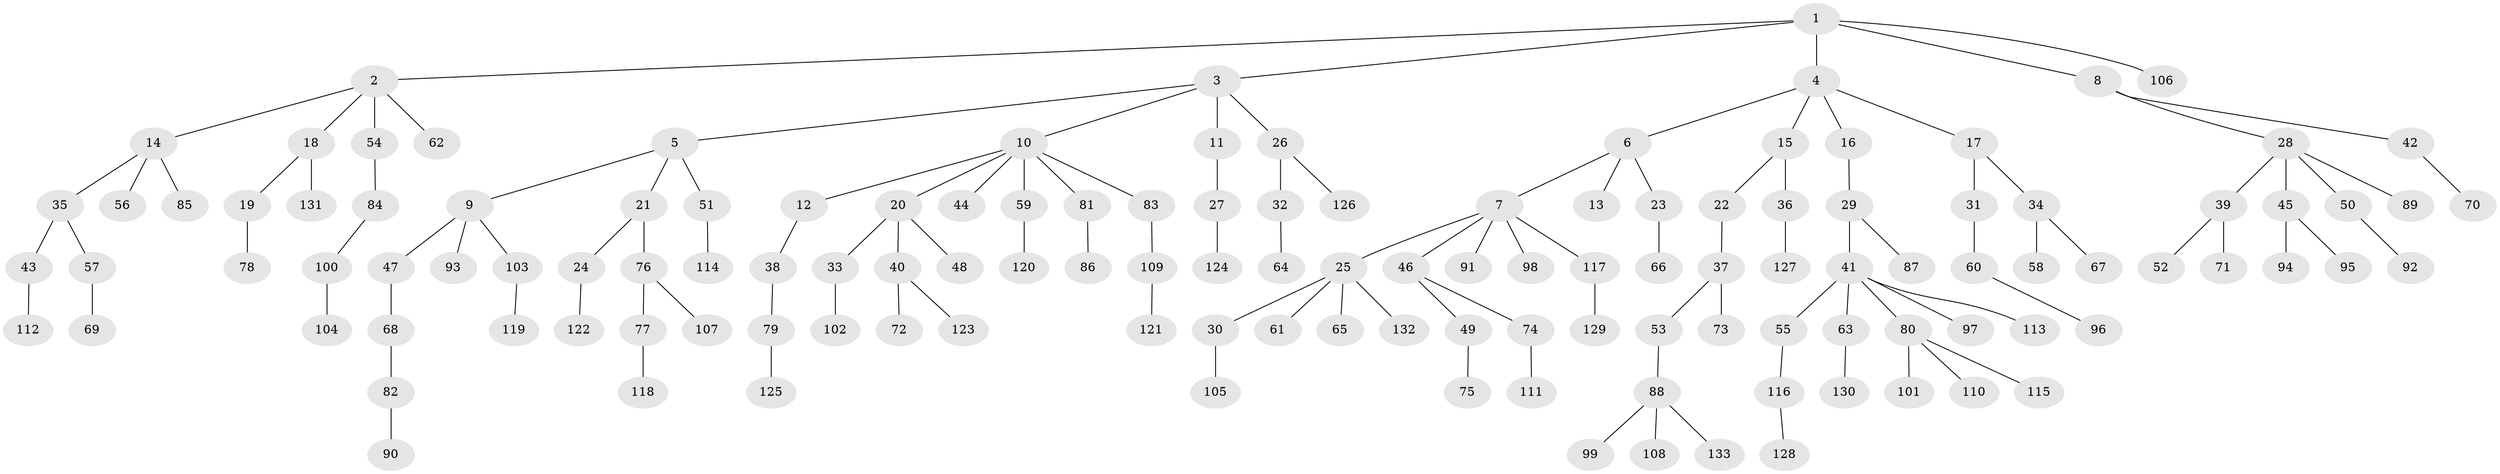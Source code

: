 // Generated by graph-tools (version 1.1) at 2025/11/02/27/25 16:11:27]
// undirected, 133 vertices, 132 edges
graph export_dot {
graph [start="1"]
  node [color=gray90,style=filled];
  1;
  2;
  3;
  4;
  5;
  6;
  7;
  8;
  9;
  10;
  11;
  12;
  13;
  14;
  15;
  16;
  17;
  18;
  19;
  20;
  21;
  22;
  23;
  24;
  25;
  26;
  27;
  28;
  29;
  30;
  31;
  32;
  33;
  34;
  35;
  36;
  37;
  38;
  39;
  40;
  41;
  42;
  43;
  44;
  45;
  46;
  47;
  48;
  49;
  50;
  51;
  52;
  53;
  54;
  55;
  56;
  57;
  58;
  59;
  60;
  61;
  62;
  63;
  64;
  65;
  66;
  67;
  68;
  69;
  70;
  71;
  72;
  73;
  74;
  75;
  76;
  77;
  78;
  79;
  80;
  81;
  82;
  83;
  84;
  85;
  86;
  87;
  88;
  89;
  90;
  91;
  92;
  93;
  94;
  95;
  96;
  97;
  98;
  99;
  100;
  101;
  102;
  103;
  104;
  105;
  106;
  107;
  108;
  109;
  110;
  111;
  112;
  113;
  114;
  115;
  116;
  117;
  118;
  119;
  120;
  121;
  122;
  123;
  124;
  125;
  126;
  127;
  128;
  129;
  130;
  131;
  132;
  133;
  1 -- 2;
  1 -- 3;
  1 -- 4;
  1 -- 8;
  1 -- 106;
  2 -- 14;
  2 -- 18;
  2 -- 54;
  2 -- 62;
  3 -- 5;
  3 -- 10;
  3 -- 11;
  3 -- 26;
  4 -- 6;
  4 -- 15;
  4 -- 16;
  4 -- 17;
  5 -- 9;
  5 -- 21;
  5 -- 51;
  6 -- 7;
  6 -- 13;
  6 -- 23;
  7 -- 25;
  7 -- 46;
  7 -- 91;
  7 -- 98;
  7 -- 117;
  8 -- 28;
  8 -- 42;
  9 -- 47;
  9 -- 93;
  9 -- 103;
  10 -- 12;
  10 -- 20;
  10 -- 44;
  10 -- 59;
  10 -- 81;
  10 -- 83;
  11 -- 27;
  12 -- 38;
  14 -- 35;
  14 -- 56;
  14 -- 85;
  15 -- 22;
  15 -- 36;
  16 -- 29;
  17 -- 31;
  17 -- 34;
  18 -- 19;
  18 -- 131;
  19 -- 78;
  20 -- 33;
  20 -- 40;
  20 -- 48;
  21 -- 24;
  21 -- 76;
  22 -- 37;
  23 -- 66;
  24 -- 122;
  25 -- 30;
  25 -- 61;
  25 -- 65;
  25 -- 132;
  26 -- 32;
  26 -- 126;
  27 -- 124;
  28 -- 39;
  28 -- 45;
  28 -- 50;
  28 -- 89;
  29 -- 41;
  29 -- 87;
  30 -- 105;
  31 -- 60;
  32 -- 64;
  33 -- 102;
  34 -- 58;
  34 -- 67;
  35 -- 43;
  35 -- 57;
  36 -- 127;
  37 -- 53;
  37 -- 73;
  38 -- 79;
  39 -- 52;
  39 -- 71;
  40 -- 72;
  40 -- 123;
  41 -- 55;
  41 -- 63;
  41 -- 80;
  41 -- 97;
  41 -- 113;
  42 -- 70;
  43 -- 112;
  45 -- 94;
  45 -- 95;
  46 -- 49;
  46 -- 74;
  47 -- 68;
  49 -- 75;
  50 -- 92;
  51 -- 114;
  53 -- 88;
  54 -- 84;
  55 -- 116;
  57 -- 69;
  59 -- 120;
  60 -- 96;
  63 -- 130;
  68 -- 82;
  74 -- 111;
  76 -- 77;
  76 -- 107;
  77 -- 118;
  79 -- 125;
  80 -- 101;
  80 -- 110;
  80 -- 115;
  81 -- 86;
  82 -- 90;
  83 -- 109;
  84 -- 100;
  88 -- 99;
  88 -- 108;
  88 -- 133;
  100 -- 104;
  103 -- 119;
  109 -- 121;
  116 -- 128;
  117 -- 129;
}
